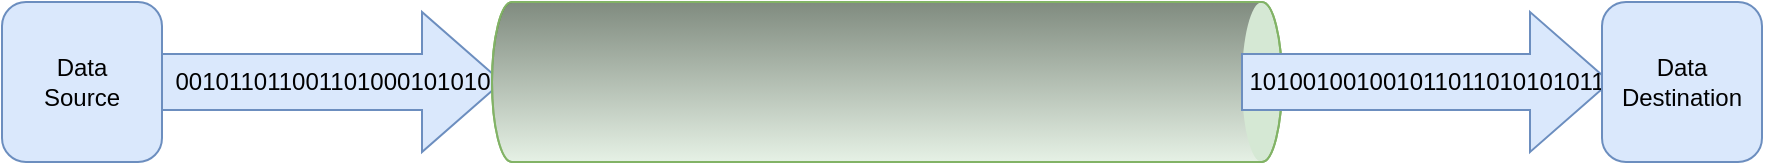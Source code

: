 <mxfile version="22.0.6" type="device">
  <diagram name="Page-1" id="chGTg3cvQh44gk6umUJp">
    <mxGraphModel dx="2261" dy="835" grid="1" gridSize="10" guides="1" tooltips="1" connect="1" arrows="1" fold="1" page="1" pageScale="1" pageWidth="827" pageHeight="1169" math="0" shadow="0">
      <root>
        <mxCell id="0" />
        <mxCell id="1" parent="0" />
        <mxCell id="d6XgB5v7hh9zlviuiuRJ-13" value="001011011001101000101010" style="html=1;shadow=0;dashed=0;align=center;verticalAlign=middle;shape=mxgraph.arrows2.arrow;dy=0.6;dx=40;notch=0;fillColor=#dae8fc;strokeColor=#6c8ebf;" vertex="1" parent="1">
          <mxGeometry y="365" width="170" height="70" as="geometry" />
        </mxCell>
        <mxCell id="d6XgB5v7hh9zlviuiuRJ-5" value="" style="verticalLabelPosition=bottom;verticalAlign=top;html=1;shape=mxgraph.infographic.cylinder;fillColor=#d5e8d4;strokeColor=#82b366;rotation=90;" vertex="1" parent="1">
          <mxGeometry x="322.5" y="202.5" width="80" height="395" as="geometry" />
        </mxCell>
        <mxCell id="d6XgB5v7hh9zlviuiuRJ-11" value="Data&lt;br&gt;Source" style="rounded=1;whiteSpace=wrap;html=1;fillColor=#dae8fc;strokeColor=#6c8ebf;" vertex="1" parent="1">
          <mxGeometry x="-80" y="360" width="80" height="80" as="geometry" />
        </mxCell>
        <mxCell id="d6XgB5v7hh9zlviuiuRJ-14" value="101001001001011011010101011" style="html=1;shadow=0;dashed=0;align=center;verticalAlign=middle;shape=mxgraph.arrows2.arrow;dy=0.6;dx=40;notch=0;fillColor=#dae8fc;strokeColor=#6c8ebf;" vertex="1" parent="1">
          <mxGeometry x="540" y="365" width="184" height="70" as="geometry" />
        </mxCell>
        <mxCell id="d6XgB5v7hh9zlviuiuRJ-12" value="Data&lt;br&gt;Destination" style="rounded=1;whiteSpace=wrap;html=1;fillColor=#dae8fc;strokeColor=#6c8ebf;" vertex="1" parent="1">
          <mxGeometry x="720" y="360" width="80" height="80" as="geometry" />
        </mxCell>
      </root>
    </mxGraphModel>
  </diagram>
</mxfile>
